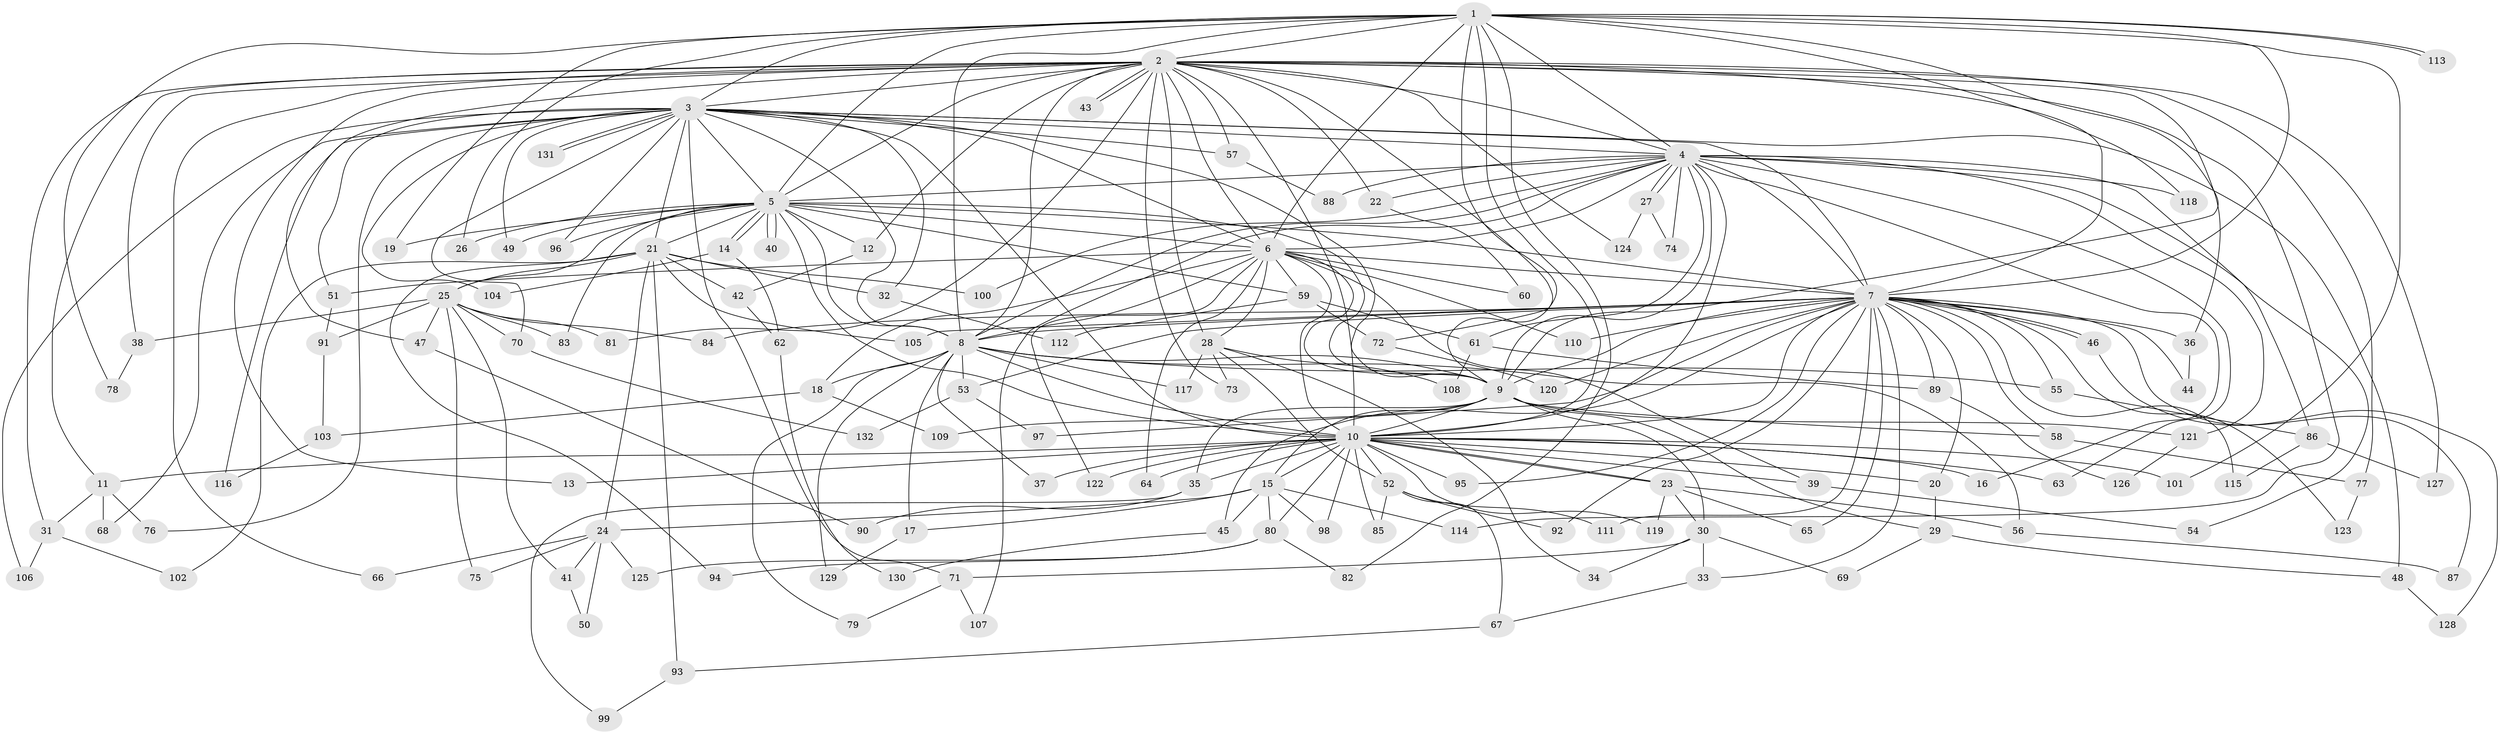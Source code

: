 // coarse degree distribution, {22: 0.0125, 21: 0.0125, 20: 0.0125, 16: 0.0125, 13: 0.025, 28: 0.0125, 3: 0.2, 18: 0.0125, 2: 0.4625, 6: 0.0375, 1: 0.0875, 12: 0.0125, 5: 0.05, 11: 0.0125, 7: 0.0125, 4: 0.025}
// Generated by graph-tools (version 1.1) at 2025/49/03/04/25 22:49:44]
// undirected, 132 vertices, 289 edges
graph export_dot {
  node [color=gray90,style=filled];
  1;
  2;
  3;
  4;
  5;
  6;
  7;
  8;
  9;
  10;
  11;
  12;
  13;
  14;
  15;
  16;
  17;
  18;
  19;
  20;
  21;
  22;
  23;
  24;
  25;
  26;
  27;
  28;
  29;
  30;
  31;
  32;
  33;
  34;
  35;
  36;
  37;
  38;
  39;
  40;
  41;
  42;
  43;
  44;
  45;
  46;
  47;
  48;
  49;
  50;
  51;
  52;
  53;
  54;
  55;
  56;
  57;
  58;
  59;
  60;
  61;
  62;
  63;
  64;
  65;
  66;
  67;
  68;
  69;
  70;
  71;
  72;
  73;
  74;
  75;
  76;
  77;
  78;
  79;
  80;
  81;
  82;
  83;
  84;
  85;
  86;
  87;
  88;
  89;
  90;
  91;
  92;
  93;
  94;
  95;
  96;
  97;
  98;
  99;
  100;
  101;
  102;
  103;
  104;
  105;
  106;
  107;
  108;
  109;
  110;
  111;
  112;
  113;
  114;
  115;
  116;
  117;
  118;
  119;
  120;
  121;
  122;
  123;
  124;
  125;
  126;
  127;
  128;
  129;
  130;
  131;
  132;
  1 -- 2;
  1 -- 3;
  1 -- 4;
  1 -- 5;
  1 -- 6;
  1 -- 7;
  1 -- 8;
  1 -- 9;
  1 -- 10;
  1 -- 19;
  1 -- 26;
  1 -- 72;
  1 -- 78;
  1 -- 82;
  1 -- 101;
  1 -- 113;
  1 -- 113;
  1 -- 118;
  2 -- 3;
  2 -- 4;
  2 -- 5;
  2 -- 6;
  2 -- 7;
  2 -- 8;
  2 -- 9;
  2 -- 10;
  2 -- 11;
  2 -- 12;
  2 -- 13;
  2 -- 22;
  2 -- 28;
  2 -- 31;
  2 -- 36;
  2 -- 38;
  2 -- 43;
  2 -- 43;
  2 -- 47;
  2 -- 57;
  2 -- 66;
  2 -- 73;
  2 -- 77;
  2 -- 81;
  2 -- 114;
  2 -- 124;
  2 -- 127;
  3 -- 4;
  3 -- 5;
  3 -- 6;
  3 -- 7;
  3 -- 8;
  3 -- 9;
  3 -- 10;
  3 -- 21;
  3 -- 32;
  3 -- 48;
  3 -- 49;
  3 -- 51;
  3 -- 57;
  3 -- 68;
  3 -- 70;
  3 -- 71;
  3 -- 76;
  3 -- 96;
  3 -- 104;
  3 -- 106;
  3 -- 116;
  3 -- 131;
  3 -- 131;
  4 -- 5;
  4 -- 6;
  4 -- 7;
  4 -- 8;
  4 -- 9;
  4 -- 10;
  4 -- 16;
  4 -- 22;
  4 -- 27;
  4 -- 27;
  4 -- 54;
  4 -- 61;
  4 -- 63;
  4 -- 74;
  4 -- 86;
  4 -- 88;
  4 -- 100;
  4 -- 107;
  4 -- 118;
  4 -- 121;
  5 -- 6;
  5 -- 7;
  5 -- 8;
  5 -- 9;
  5 -- 10;
  5 -- 12;
  5 -- 14;
  5 -- 14;
  5 -- 19;
  5 -- 21;
  5 -- 25;
  5 -- 26;
  5 -- 40;
  5 -- 40;
  5 -- 49;
  5 -- 59;
  5 -- 83;
  5 -- 96;
  6 -- 7;
  6 -- 8;
  6 -- 9;
  6 -- 10;
  6 -- 18;
  6 -- 28;
  6 -- 39;
  6 -- 51;
  6 -- 59;
  6 -- 60;
  6 -- 64;
  6 -- 110;
  6 -- 122;
  7 -- 8;
  7 -- 9;
  7 -- 10;
  7 -- 20;
  7 -- 33;
  7 -- 36;
  7 -- 44;
  7 -- 45;
  7 -- 46;
  7 -- 46;
  7 -- 53;
  7 -- 55;
  7 -- 58;
  7 -- 65;
  7 -- 84;
  7 -- 89;
  7 -- 92;
  7 -- 95;
  7 -- 97;
  7 -- 105;
  7 -- 110;
  7 -- 111;
  7 -- 115;
  7 -- 120;
  7 -- 123;
  7 -- 128;
  8 -- 9;
  8 -- 10;
  8 -- 17;
  8 -- 18;
  8 -- 37;
  8 -- 53;
  8 -- 55;
  8 -- 56;
  8 -- 79;
  8 -- 117;
  8 -- 129;
  9 -- 10;
  9 -- 15;
  9 -- 29;
  9 -- 30;
  9 -- 35;
  9 -- 58;
  9 -- 109;
  9 -- 121;
  10 -- 11;
  10 -- 13;
  10 -- 15;
  10 -- 16;
  10 -- 20;
  10 -- 23;
  10 -- 23;
  10 -- 35;
  10 -- 37;
  10 -- 39;
  10 -- 52;
  10 -- 63;
  10 -- 64;
  10 -- 80;
  10 -- 85;
  10 -- 95;
  10 -- 98;
  10 -- 101;
  10 -- 119;
  10 -- 122;
  11 -- 31;
  11 -- 68;
  11 -- 76;
  12 -- 42;
  14 -- 62;
  14 -- 104;
  15 -- 17;
  15 -- 24;
  15 -- 45;
  15 -- 80;
  15 -- 98;
  15 -- 114;
  17 -- 129;
  18 -- 103;
  18 -- 109;
  20 -- 29;
  21 -- 24;
  21 -- 25;
  21 -- 32;
  21 -- 42;
  21 -- 93;
  21 -- 94;
  21 -- 100;
  21 -- 102;
  21 -- 105;
  22 -- 60;
  23 -- 30;
  23 -- 56;
  23 -- 65;
  23 -- 119;
  24 -- 41;
  24 -- 50;
  24 -- 66;
  24 -- 75;
  24 -- 125;
  25 -- 38;
  25 -- 41;
  25 -- 47;
  25 -- 70;
  25 -- 75;
  25 -- 81;
  25 -- 83;
  25 -- 84;
  25 -- 91;
  27 -- 74;
  27 -- 124;
  28 -- 34;
  28 -- 52;
  28 -- 73;
  28 -- 108;
  28 -- 117;
  29 -- 48;
  29 -- 69;
  30 -- 33;
  30 -- 34;
  30 -- 69;
  30 -- 71;
  31 -- 102;
  31 -- 106;
  32 -- 112;
  33 -- 67;
  35 -- 90;
  35 -- 99;
  36 -- 44;
  38 -- 78;
  39 -- 54;
  41 -- 50;
  42 -- 62;
  45 -- 130;
  46 -- 87;
  47 -- 90;
  48 -- 128;
  51 -- 91;
  52 -- 67;
  52 -- 85;
  52 -- 92;
  52 -- 111;
  53 -- 97;
  53 -- 132;
  55 -- 86;
  56 -- 87;
  57 -- 88;
  58 -- 77;
  59 -- 61;
  59 -- 72;
  59 -- 112;
  61 -- 89;
  61 -- 108;
  62 -- 130;
  67 -- 93;
  70 -- 132;
  71 -- 79;
  71 -- 107;
  72 -- 120;
  77 -- 123;
  80 -- 82;
  80 -- 94;
  80 -- 125;
  86 -- 115;
  86 -- 127;
  89 -- 126;
  91 -- 103;
  93 -- 99;
  103 -- 116;
  121 -- 126;
}
